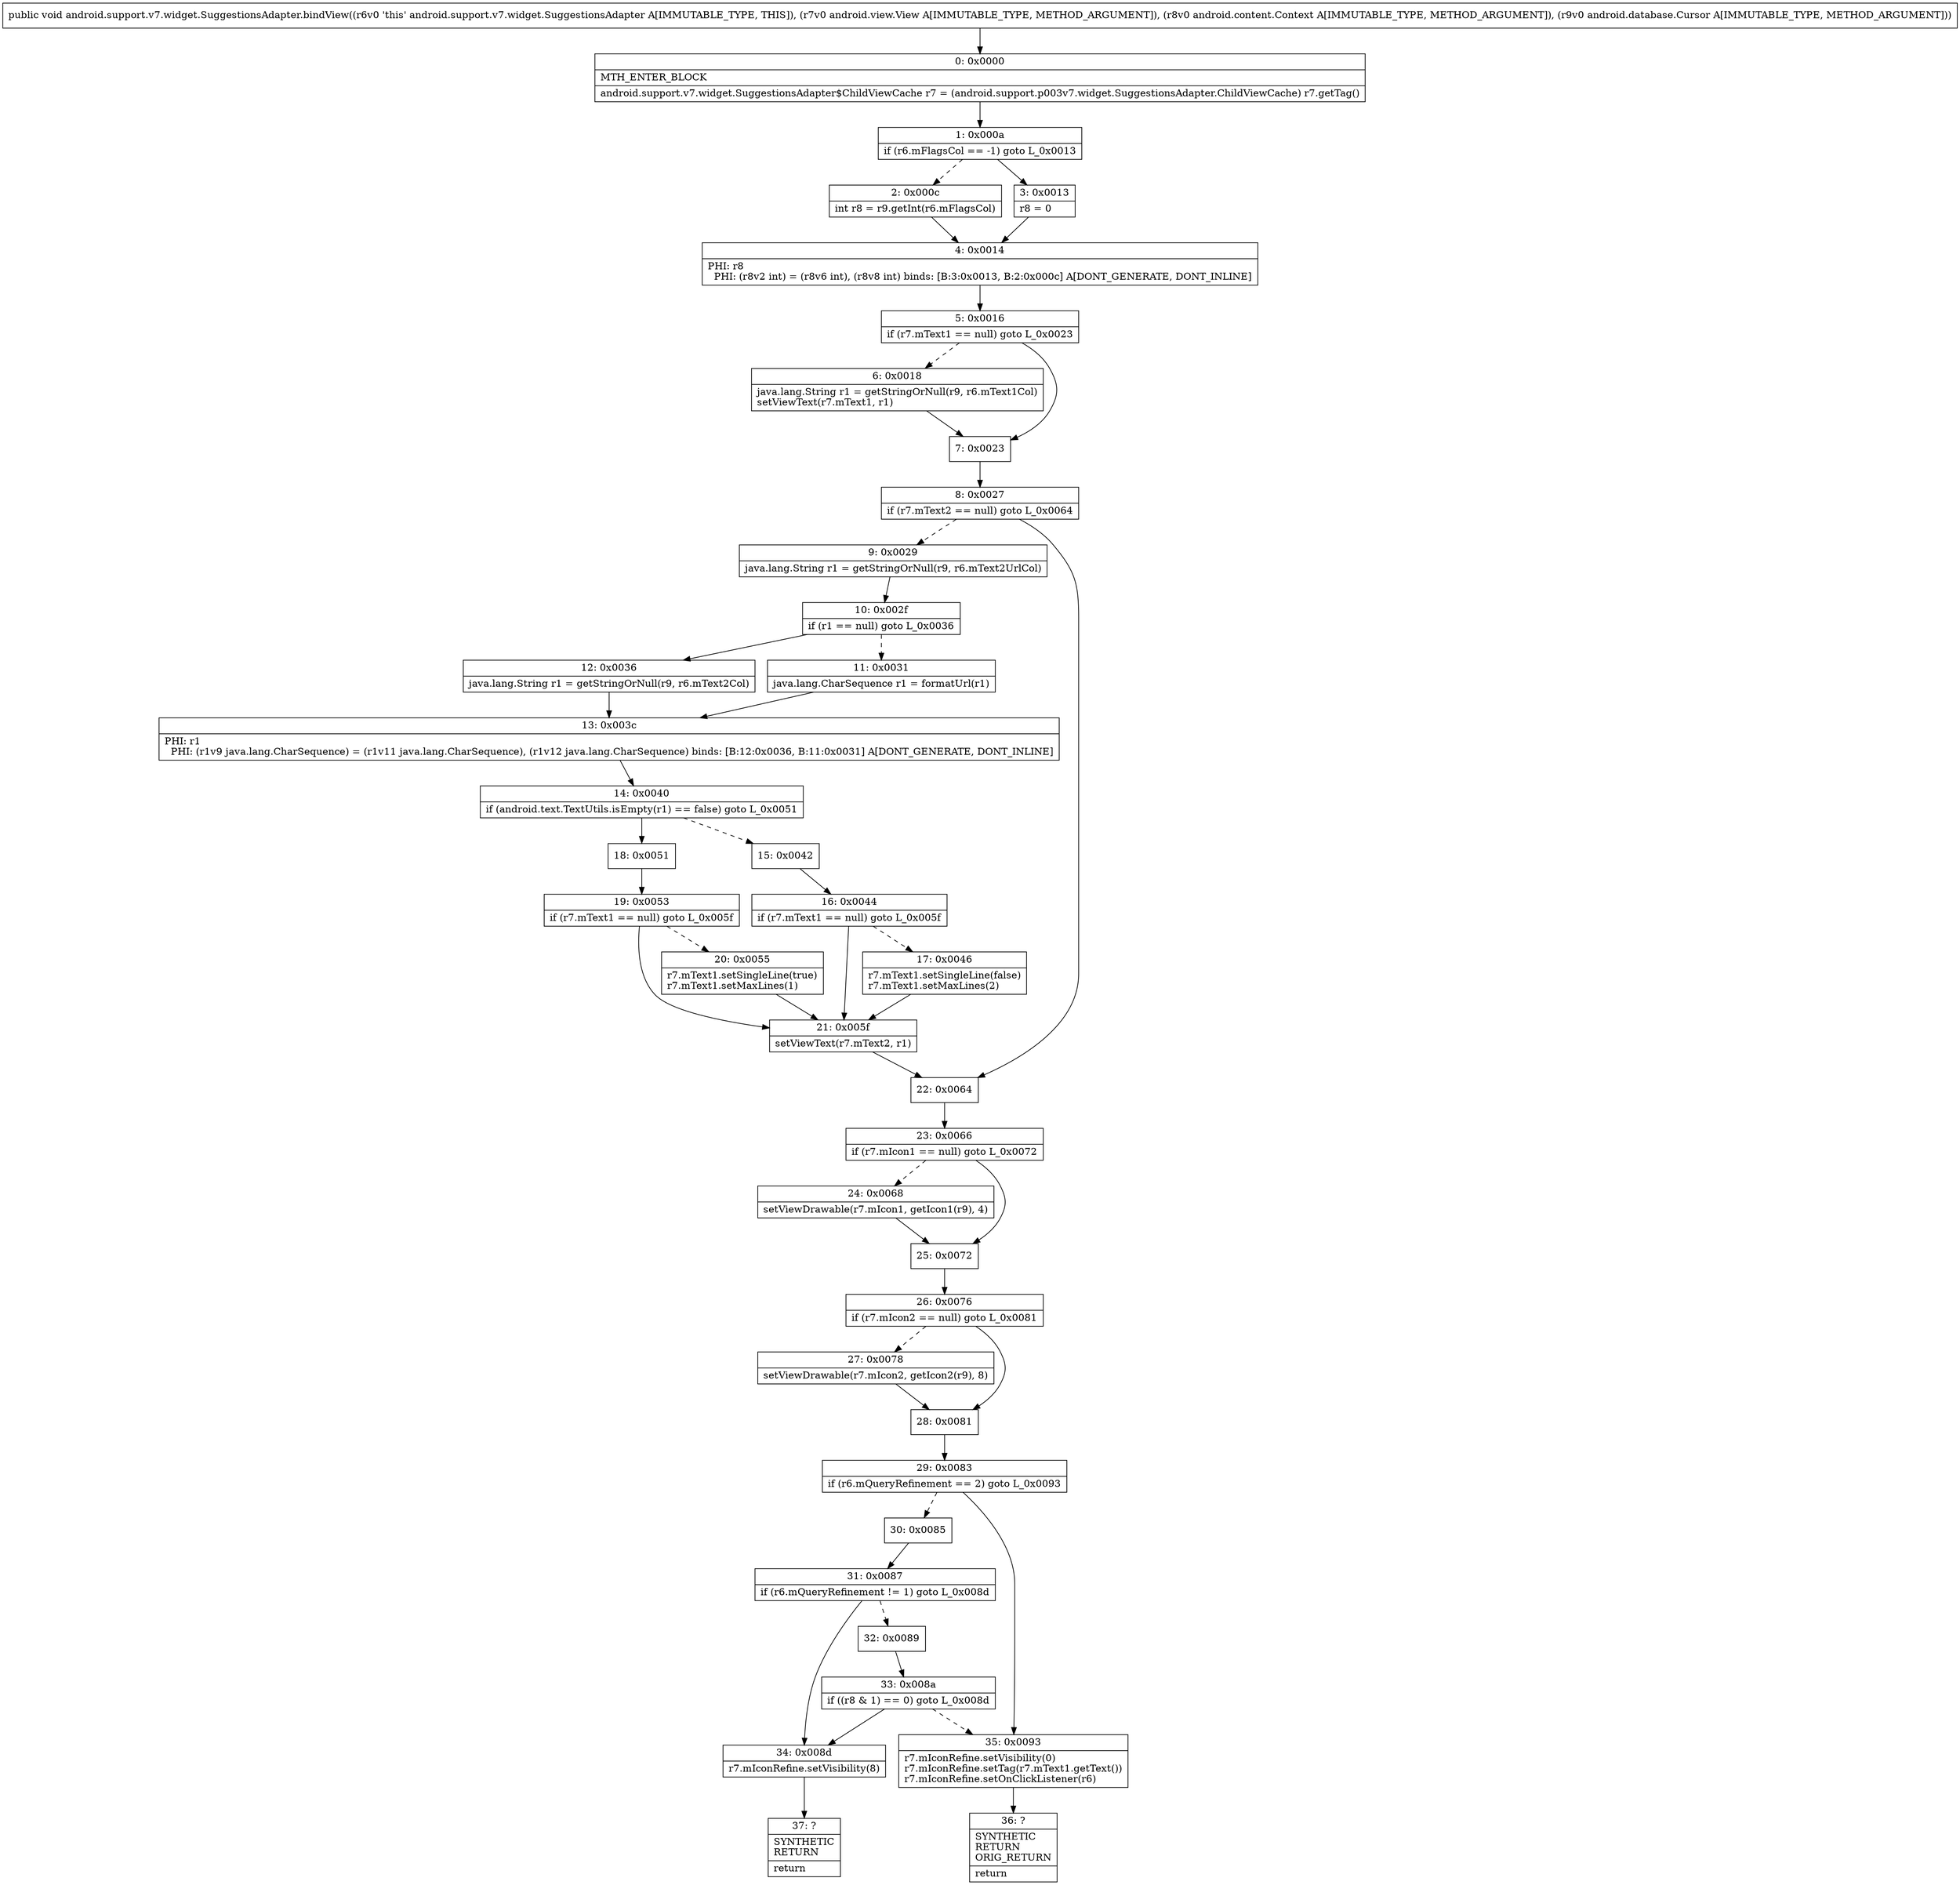 digraph "CFG forandroid.support.v7.widget.SuggestionsAdapter.bindView(Landroid\/view\/View;Landroid\/content\/Context;Landroid\/database\/Cursor;)V" {
Node_0 [shape=record,label="{0\:\ 0x0000|MTH_ENTER_BLOCK\l|android.support.v7.widget.SuggestionsAdapter$ChildViewCache r7 = (android.support.p003v7.widget.SuggestionsAdapter.ChildViewCache) r7.getTag()\l}"];
Node_1 [shape=record,label="{1\:\ 0x000a|if (r6.mFlagsCol == \-1) goto L_0x0013\l}"];
Node_2 [shape=record,label="{2\:\ 0x000c|int r8 = r9.getInt(r6.mFlagsCol)\l}"];
Node_3 [shape=record,label="{3\:\ 0x0013|r8 = 0\l}"];
Node_4 [shape=record,label="{4\:\ 0x0014|PHI: r8 \l  PHI: (r8v2 int) = (r8v6 int), (r8v8 int) binds: [B:3:0x0013, B:2:0x000c] A[DONT_GENERATE, DONT_INLINE]\l}"];
Node_5 [shape=record,label="{5\:\ 0x0016|if (r7.mText1 == null) goto L_0x0023\l}"];
Node_6 [shape=record,label="{6\:\ 0x0018|java.lang.String r1 = getStringOrNull(r9, r6.mText1Col)\lsetViewText(r7.mText1, r1)\l}"];
Node_7 [shape=record,label="{7\:\ 0x0023}"];
Node_8 [shape=record,label="{8\:\ 0x0027|if (r7.mText2 == null) goto L_0x0064\l}"];
Node_9 [shape=record,label="{9\:\ 0x0029|java.lang.String r1 = getStringOrNull(r9, r6.mText2UrlCol)\l}"];
Node_10 [shape=record,label="{10\:\ 0x002f|if (r1 == null) goto L_0x0036\l}"];
Node_11 [shape=record,label="{11\:\ 0x0031|java.lang.CharSequence r1 = formatUrl(r1)\l}"];
Node_12 [shape=record,label="{12\:\ 0x0036|java.lang.String r1 = getStringOrNull(r9, r6.mText2Col)\l}"];
Node_13 [shape=record,label="{13\:\ 0x003c|PHI: r1 \l  PHI: (r1v9 java.lang.CharSequence) = (r1v11 java.lang.CharSequence), (r1v12 java.lang.CharSequence) binds: [B:12:0x0036, B:11:0x0031] A[DONT_GENERATE, DONT_INLINE]\l}"];
Node_14 [shape=record,label="{14\:\ 0x0040|if (android.text.TextUtils.isEmpty(r1) == false) goto L_0x0051\l}"];
Node_15 [shape=record,label="{15\:\ 0x0042}"];
Node_16 [shape=record,label="{16\:\ 0x0044|if (r7.mText1 == null) goto L_0x005f\l}"];
Node_17 [shape=record,label="{17\:\ 0x0046|r7.mText1.setSingleLine(false)\lr7.mText1.setMaxLines(2)\l}"];
Node_18 [shape=record,label="{18\:\ 0x0051}"];
Node_19 [shape=record,label="{19\:\ 0x0053|if (r7.mText1 == null) goto L_0x005f\l}"];
Node_20 [shape=record,label="{20\:\ 0x0055|r7.mText1.setSingleLine(true)\lr7.mText1.setMaxLines(1)\l}"];
Node_21 [shape=record,label="{21\:\ 0x005f|setViewText(r7.mText2, r1)\l}"];
Node_22 [shape=record,label="{22\:\ 0x0064}"];
Node_23 [shape=record,label="{23\:\ 0x0066|if (r7.mIcon1 == null) goto L_0x0072\l}"];
Node_24 [shape=record,label="{24\:\ 0x0068|setViewDrawable(r7.mIcon1, getIcon1(r9), 4)\l}"];
Node_25 [shape=record,label="{25\:\ 0x0072}"];
Node_26 [shape=record,label="{26\:\ 0x0076|if (r7.mIcon2 == null) goto L_0x0081\l}"];
Node_27 [shape=record,label="{27\:\ 0x0078|setViewDrawable(r7.mIcon2, getIcon2(r9), 8)\l}"];
Node_28 [shape=record,label="{28\:\ 0x0081}"];
Node_29 [shape=record,label="{29\:\ 0x0083|if (r6.mQueryRefinement == 2) goto L_0x0093\l}"];
Node_30 [shape=record,label="{30\:\ 0x0085}"];
Node_31 [shape=record,label="{31\:\ 0x0087|if (r6.mQueryRefinement != 1) goto L_0x008d\l}"];
Node_32 [shape=record,label="{32\:\ 0x0089}"];
Node_33 [shape=record,label="{33\:\ 0x008a|if ((r8 & 1) == 0) goto L_0x008d\l}"];
Node_34 [shape=record,label="{34\:\ 0x008d|r7.mIconRefine.setVisibility(8)\l}"];
Node_35 [shape=record,label="{35\:\ 0x0093|r7.mIconRefine.setVisibility(0)\lr7.mIconRefine.setTag(r7.mText1.getText())\lr7.mIconRefine.setOnClickListener(r6)\l}"];
Node_36 [shape=record,label="{36\:\ ?|SYNTHETIC\lRETURN\lORIG_RETURN\l|return\l}"];
Node_37 [shape=record,label="{37\:\ ?|SYNTHETIC\lRETURN\l|return\l}"];
MethodNode[shape=record,label="{public void android.support.v7.widget.SuggestionsAdapter.bindView((r6v0 'this' android.support.v7.widget.SuggestionsAdapter A[IMMUTABLE_TYPE, THIS]), (r7v0 android.view.View A[IMMUTABLE_TYPE, METHOD_ARGUMENT]), (r8v0 android.content.Context A[IMMUTABLE_TYPE, METHOD_ARGUMENT]), (r9v0 android.database.Cursor A[IMMUTABLE_TYPE, METHOD_ARGUMENT])) }"];
MethodNode -> Node_0;
Node_0 -> Node_1;
Node_1 -> Node_2[style=dashed];
Node_1 -> Node_3;
Node_2 -> Node_4;
Node_3 -> Node_4;
Node_4 -> Node_5;
Node_5 -> Node_6[style=dashed];
Node_5 -> Node_7;
Node_6 -> Node_7;
Node_7 -> Node_8;
Node_8 -> Node_9[style=dashed];
Node_8 -> Node_22;
Node_9 -> Node_10;
Node_10 -> Node_11[style=dashed];
Node_10 -> Node_12;
Node_11 -> Node_13;
Node_12 -> Node_13;
Node_13 -> Node_14;
Node_14 -> Node_15[style=dashed];
Node_14 -> Node_18;
Node_15 -> Node_16;
Node_16 -> Node_17[style=dashed];
Node_16 -> Node_21;
Node_17 -> Node_21;
Node_18 -> Node_19;
Node_19 -> Node_20[style=dashed];
Node_19 -> Node_21;
Node_20 -> Node_21;
Node_21 -> Node_22;
Node_22 -> Node_23;
Node_23 -> Node_24[style=dashed];
Node_23 -> Node_25;
Node_24 -> Node_25;
Node_25 -> Node_26;
Node_26 -> Node_27[style=dashed];
Node_26 -> Node_28;
Node_27 -> Node_28;
Node_28 -> Node_29;
Node_29 -> Node_30[style=dashed];
Node_29 -> Node_35;
Node_30 -> Node_31;
Node_31 -> Node_32[style=dashed];
Node_31 -> Node_34;
Node_32 -> Node_33;
Node_33 -> Node_34;
Node_33 -> Node_35[style=dashed];
Node_34 -> Node_37;
Node_35 -> Node_36;
}

